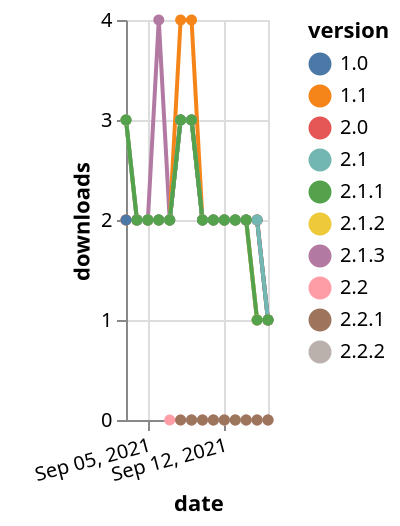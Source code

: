 {"$schema": "https://vega.github.io/schema/vega-lite/v5.json", "description": "A simple bar chart with embedded data.", "data": {"values": [{"date": "2021-09-03", "total": 133, "delta": 3, "version": "2.1.3"}, {"date": "2021-09-04", "total": 135, "delta": 2, "version": "2.1.3"}, {"date": "2021-09-05", "total": 137, "delta": 2, "version": "2.1.3"}, {"date": "2021-09-06", "total": 141, "delta": 4, "version": "2.1.3"}, {"date": "2021-09-07", "total": 143, "delta": 2, "version": "2.1.3"}, {"date": "2021-09-08", "total": 146, "delta": 3, "version": "2.1.3"}, {"date": "2021-09-09", "total": 149, "delta": 3, "version": "2.1.3"}, {"date": "2021-09-10", "total": 151, "delta": 2, "version": "2.1.3"}, {"date": "2021-09-11", "total": 153, "delta": 2, "version": "2.1.3"}, {"date": "2021-09-12", "total": 155, "delta": 2, "version": "2.1.3"}, {"date": "2021-09-13", "total": 157, "delta": 2, "version": "2.1.3"}, {"date": "2021-09-14", "total": 159, "delta": 2, "version": "2.1.3"}, {"date": "2021-09-15", "total": 160, "delta": 1, "version": "2.1.3"}, {"date": "2021-09-16", "total": 161, "delta": 1, "version": "2.1.3"}, {"date": "2021-09-03", "total": 309, "delta": 2, "version": "2.0"}, {"date": "2021-09-04", "total": 311, "delta": 2, "version": "2.0"}, {"date": "2021-09-05", "total": 313, "delta": 2, "version": "2.0"}, {"date": "2021-09-06", "total": 315, "delta": 2, "version": "2.0"}, {"date": "2021-09-07", "total": 317, "delta": 2, "version": "2.0"}, {"date": "2021-09-08", "total": 320, "delta": 3, "version": "2.0"}, {"date": "2021-09-09", "total": 323, "delta": 3, "version": "2.0"}, {"date": "2021-09-10", "total": 325, "delta": 2, "version": "2.0"}, {"date": "2021-09-11", "total": 327, "delta": 2, "version": "2.0"}, {"date": "2021-09-12", "total": 329, "delta": 2, "version": "2.0"}, {"date": "2021-09-13", "total": 331, "delta": 2, "version": "2.0"}, {"date": "2021-09-14", "total": 333, "delta": 2, "version": "2.0"}, {"date": "2021-09-15", "total": 335, "delta": 2, "version": "2.0"}, {"date": "2021-09-16", "total": 336, "delta": 1, "version": "2.0"}, {"date": "2021-09-03", "total": 911, "delta": 2, "version": "1.1"}, {"date": "2021-09-04", "total": 913, "delta": 2, "version": "1.1"}, {"date": "2021-09-05", "total": 915, "delta": 2, "version": "1.1"}, {"date": "2021-09-06", "total": 917, "delta": 2, "version": "1.1"}, {"date": "2021-09-07", "total": 919, "delta": 2, "version": "1.1"}, {"date": "2021-09-08", "total": 923, "delta": 4, "version": "1.1"}, {"date": "2021-09-09", "total": 927, "delta": 4, "version": "1.1"}, {"date": "2021-09-10", "total": 929, "delta": 2, "version": "1.1"}, {"date": "2021-09-11", "total": 931, "delta": 2, "version": "1.1"}, {"date": "2021-09-12", "total": 933, "delta": 2, "version": "1.1"}, {"date": "2021-09-13", "total": 935, "delta": 2, "version": "1.1"}, {"date": "2021-09-14", "total": 937, "delta": 2, "version": "1.1"}, {"date": "2021-09-15", "total": 939, "delta": 2, "version": "1.1"}, {"date": "2021-09-16", "total": 940, "delta": 1, "version": "1.1"}, {"date": "2021-09-03", "total": 181, "delta": 3, "version": "2.1.2"}, {"date": "2021-09-04", "total": 183, "delta": 2, "version": "2.1.2"}, {"date": "2021-09-05", "total": 185, "delta": 2, "version": "2.1.2"}, {"date": "2021-09-06", "total": 187, "delta": 2, "version": "2.1.2"}, {"date": "2021-09-07", "total": 189, "delta": 2, "version": "2.1.2"}, {"date": "2021-09-08", "total": 192, "delta": 3, "version": "2.1.2"}, {"date": "2021-09-09", "total": 195, "delta": 3, "version": "2.1.2"}, {"date": "2021-09-10", "total": 197, "delta": 2, "version": "2.1.2"}, {"date": "2021-09-11", "total": 199, "delta": 2, "version": "2.1.2"}, {"date": "2021-09-12", "total": 201, "delta": 2, "version": "2.1.2"}, {"date": "2021-09-13", "total": 203, "delta": 2, "version": "2.1.2"}, {"date": "2021-09-14", "total": 205, "delta": 2, "version": "2.1.2"}, {"date": "2021-09-15", "total": 206, "delta": 1, "version": "2.1.2"}, {"date": "2021-09-16", "total": 207, "delta": 1, "version": "2.1.2"}, {"date": "2021-09-07", "total": 25, "delta": 0, "version": "2.2"}, {"date": "2021-09-08", "total": 31, "delta": 0, "version": "2.2"}, {"date": "2021-09-09", "total": 34, "delta": 0, "version": "2.2"}, {"date": "2021-09-10", "total": 36, "delta": 0, "version": "2.2"}, {"date": "2021-09-11", "total": 38, "delta": 0, "version": "2.2"}, {"date": "2021-09-12", "total": 40, "delta": 0, "version": "2.2"}, {"date": "2021-09-13", "total": 44, "delta": 0, "version": "2.2"}, {"date": "2021-09-14", "total": 46, "delta": 0, "version": "2.2"}, {"date": "2021-09-15", "total": 48, "delta": 0, "version": "2.2"}, {"date": "2021-09-16", "total": 49, "delta": 0, "version": "2.2"}, {"date": "2021-09-09", "total": 22, "delta": 0, "version": "2.2.2"}, {"date": "2021-09-10", "total": 28, "delta": 0, "version": "2.2.2"}, {"date": "2021-09-11", "total": 31, "delta": 0, "version": "2.2.2"}, {"date": "2021-09-12", "total": 34, "delta": 0, "version": "2.2.2"}, {"date": "2021-09-13", "total": 38, "delta": 0, "version": "2.2.2"}, {"date": "2021-09-14", "total": 44, "delta": 0, "version": "2.2.2"}, {"date": "2021-09-15", "total": 46, "delta": 0, "version": "2.2.2"}, {"date": "2021-09-16", "total": 47, "delta": 0, "version": "2.2.2"}, {"date": "2021-09-03", "total": 899, "delta": 2, "version": "1.0"}, {"date": "2021-09-04", "total": 901, "delta": 2, "version": "1.0"}, {"date": "2021-09-05", "total": 903, "delta": 2, "version": "1.0"}, {"date": "2021-09-06", "total": 905, "delta": 2, "version": "1.0"}, {"date": "2021-09-07", "total": 907, "delta": 2, "version": "1.0"}, {"date": "2021-09-08", "total": 910, "delta": 3, "version": "1.0"}, {"date": "2021-09-09", "total": 913, "delta": 3, "version": "1.0"}, {"date": "2021-09-10", "total": 915, "delta": 2, "version": "1.0"}, {"date": "2021-09-11", "total": 917, "delta": 2, "version": "1.0"}, {"date": "2021-09-12", "total": 919, "delta": 2, "version": "1.0"}, {"date": "2021-09-13", "total": 921, "delta": 2, "version": "1.0"}, {"date": "2021-09-14", "total": 923, "delta": 2, "version": "1.0"}, {"date": "2021-09-15", "total": 925, "delta": 2, "version": "1.0"}, {"date": "2021-09-16", "total": 926, "delta": 1, "version": "1.0"}, {"date": "2021-09-08", "total": 25, "delta": 0, "version": "2.2.1"}, {"date": "2021-09-09", "total": 29, "delta": 0, "version": "2.2.1"}, {"date": "2021-09-10", "total": 32, "delta": 0, "version": "2.2.1"}, {"date": "2021-09-11", "total": 36, "delta": 0, "version": "2.2.1"}, {"date": "2021-09-12", "total": 38, "delta": 0, "version": "2.2.1"}, {"date": "2021-09-13", "total": 42, "delta": 0, "version": "2.2.1"}, {"date": "2021-09-14", "total": 45, "delta": 0, "version": "2.2.1"}, {"date": "2021-09-15", "total": 47, "delta": 0, "version": "2.2.1"}, {"date": "2021-09-16", "total": 48, "delta": 0, "version": "2.2.1"}, {"date": "2021-09-03", "total": 264, "delta": 3, "version": "2.1"}, {"date": "2021-09-04", "total": 266, "delta": 2, "version": "2.1"}, {"date": "2021-09-05", "total": 268, "delta": 2, "version": "2.1"}, {"date": "2021-09-06", "total": 270, "delta": 2, "version": "2.1"}, {"date": "2021-09-07", "total": 272, "delta": 2, "version": "2.1"}, {"date": "2021-09-08", "total": 275, "delta": 3, "version": "2.1"}, {"date": "2021-09-09", "total": 278, "delta": 3, "version": "2.1"}, {"date": "2021-09-10", "total": 280, "delta": 2, "version": "2.1"}, {"date": "2021-09-11", "total": 282, "delta": 2, "version": "2.1"}, {"date": "2021-09-12", "total": 284, "delta": 2, "version": "2.1"}, {"date": "2021-09-13", "total": 286, "delta": 2, "version": "2.1"}, {"date": "2021-09-14", "total": 288, "delta": 2, "version": "2.1"}, {"date": "2021-09-15", "total": 290, "delta": 2, "version": "2.1"}, {"date": "2021-09-16", "total": 291, "delta": 1, "version": "2.1"}, {"date": "2021-09-03", "total": 271, "delta": 3, "version": "2.1.1"}, {"date": "2021-09-04", "total": 273, "delta": 2, "version": "2.1.1"}, {"date": "2021-09-05", "total": 275, "delta": 2, "version": "2.1.1"}, {"date": "2021-09-06", "total": 277, "delta": 2, "version": "2.1.1"}, {"date": "2021-09-07", "total": 279, "delta": 2, "version": "2.1.1"}, {"date": "2021-09-08", "total": 282, "delta": 3, "version": "2.1.1"}, {"date": "2021-09-09", "total": 285, "delta": 3, "version": "2.1.1"}, {"date": "2021-09-10", "total": 287, "delta": 2, "version": "2.1.1"}, {"date": "2021-09-11", "total": 289, "delta": 2, "version": "2.1.1"}, {"date": "2021-09-12", "total": 291, "delta": 2, "version": "2.1.1"}, {"date": "2021-09-13", "total": 293, "delta": 2, "version": "2.1.1"}, {"date": "2021-09-14", "total": 295, "delta": 2, "version": "2.1.1"}, {"date": "2021-09-15", "total": 296, "delta": 1, "version": "2.1.1"}, {"date": "2021-09-16", "total": 297, "delta": 1, "version": "2.1.1"}]}, "width": "container", "mark": {"type": "line", "point": {"filled": true}}, "encoding": {"x": {"field": "date", "type": "temporal", "timeUnit": "yearmonthdate", "title": "date", "axis": {"labelAngle": -15}}, "y": {"field": "delta", "type": "quantitative", "title": "downloads"}, "color": {"field": "version", "type": "nominal"}, "tooltip": {"field": "delta"}}}